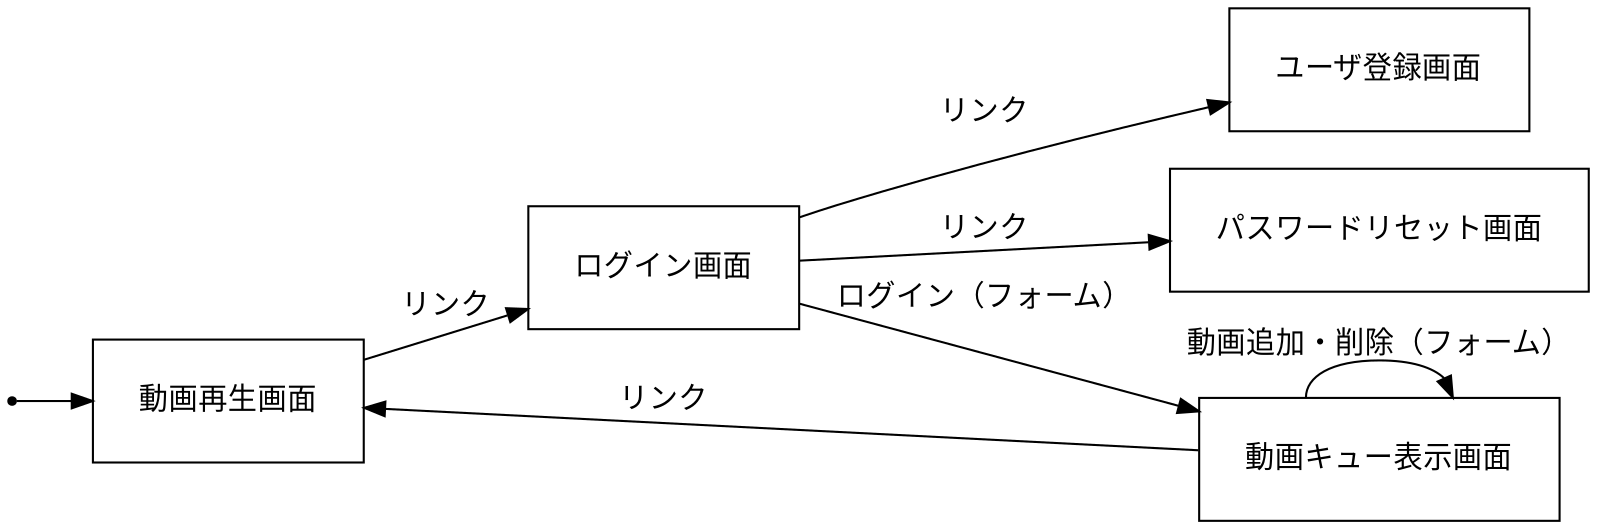 # -*- compile-command: "dot -Tpdf page-transition.dot > page-transition.pdf" -*-

digraph sample {
  graph [rankdir=LR];
  node [shape=box, margin=0.3];

  entry_point [shape=point];
  entry_point -> 動画再生画面;

  動画再生画面 -> ログイン画面 [label="リンク"];
  ログイン画面 -> ユーザ登録画面 [label="リンク"];
  ログイン画面 -> パスワードリセット画面 [label="リンク"];
  ログイン画面 -> 動画キュー表示画面 [label="ログイン（フォーム）"];
  動画キュー表示画面 -> 動画キュー表示画面 [label="動画追加・削除（フォーム）"];
  動画キュー表示画面 -> 動画再生画面 [label="リンク"];
}
